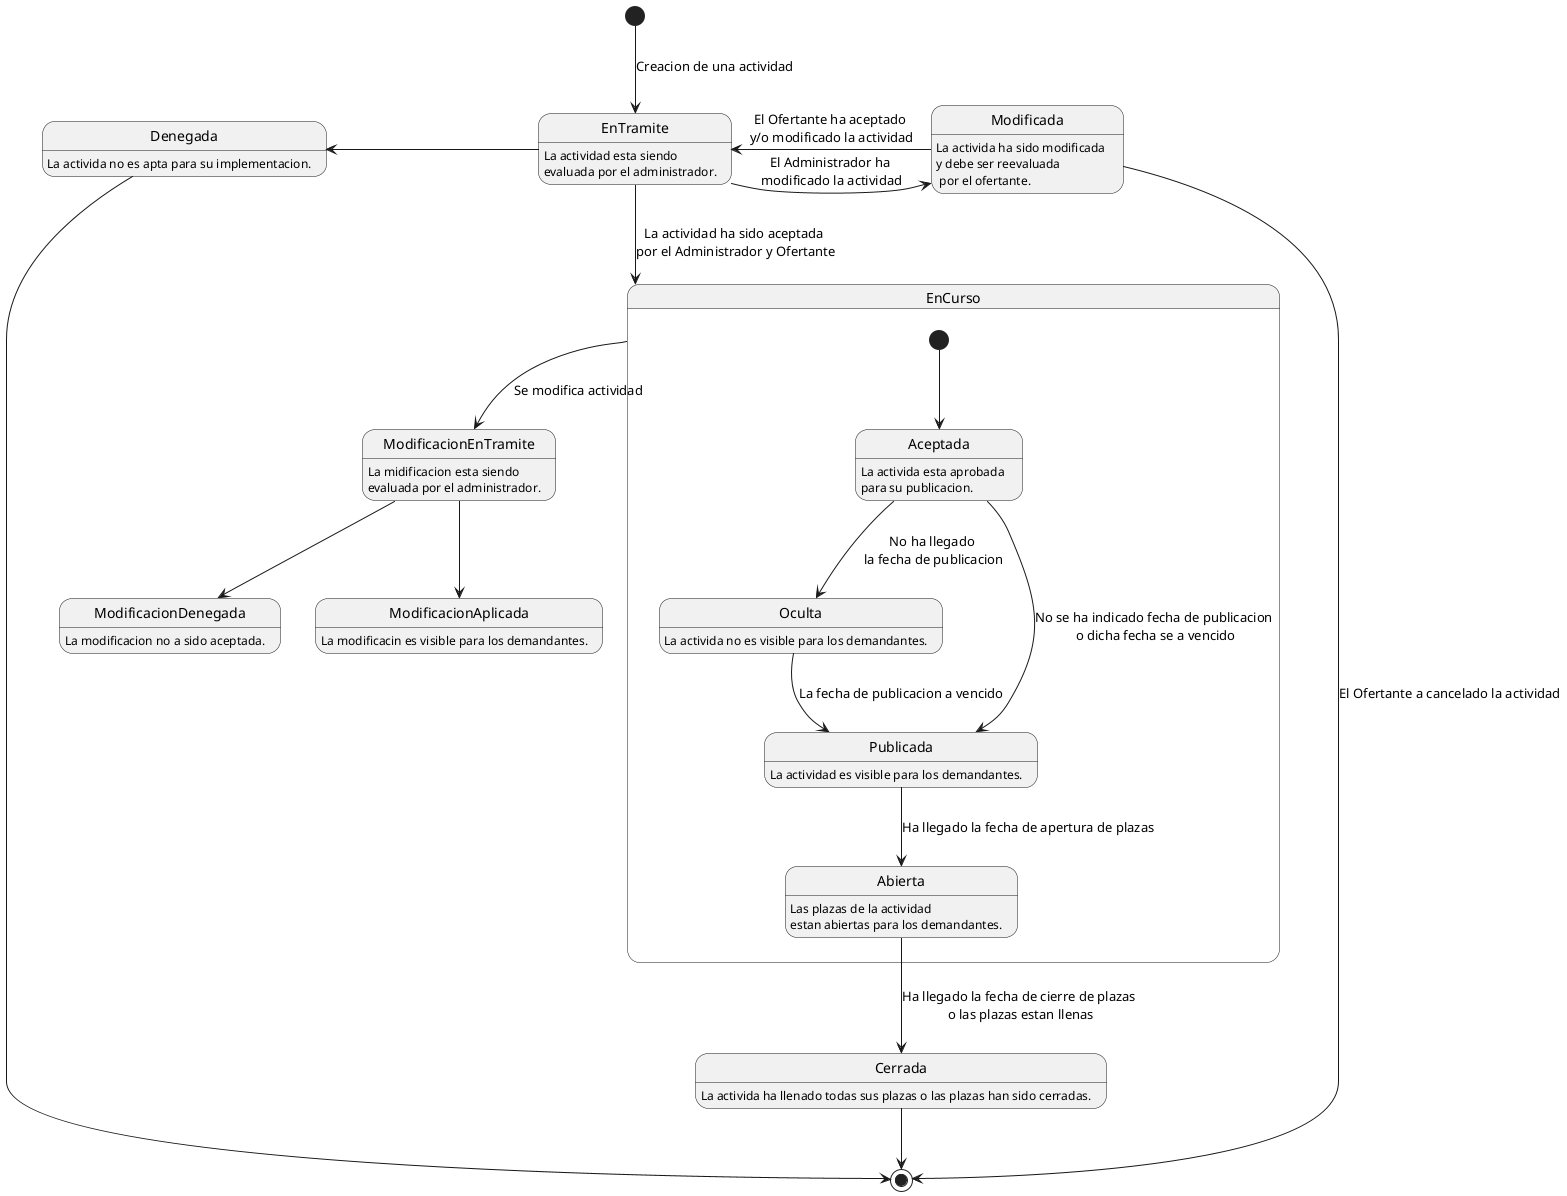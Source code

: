 @startuml estados de actividad

' Estados principales
state EnTramite     : La actividad esta siendo \nevaluada por el administrador.
state Modificada    : La activida ha sido modificada \ny debe ser reevaluada \n por el ofertante.
state Denegada      : La activida no es apta para su implementacion.
state Cerrada       : La activida ha llenado todas sus plazas o las plazas han sido cerradas.

' Estados de modificacion
state ModificacionEnTramite : La midificacion esta siendo \nevaluada por el administrador.
state ModificacionAplicada : La modificacin es visible para los demandantes.
state ModificacionDenegada : La modificacion no a sido aceptada.

' Diagrama Principal
[*] --> EnTramite : Creacion de una actividad
EnTramite -left-> Denegada
EnTramite -right-> Modificada : El Administrador ha \nmodificado la actividad
EnTramite --> EnCurso : La actividad ha sido aceptada \npor el Administrador y Ofertante

Modificada -left-> EnTramite : El Ofertante ha aceptado \ny/o modificado la actividad

state EnCurso {
    state Aceptada      : La activida esta aprobada \npara su publicacion.
    state Oculta        : La activida no es visible para los demandantes.
    state Publicada     : La actividad es visible para los demandantes.
    state Abierta       : Las plazas de la actividad \nestan abiertas para los demandantes.

    [*] --> Aceptada
    Aceptada --> Oculta : No ha llegado \nla fecha de publicacion
    Aceptada --> Publicada : No se ha indicado fecha de publicacion \no dicha fecha se a vencido

    Oculta --> Publicada : La fecha de publicacion a vencido

    Publicada --> Abierta : Ha llegado la fecha de apertura de plazas
}

Abierta --> Cerrada : Ha llegado la fecha de cierre de plazas \no las plazas estan llenas


Modificada --> [*] : El Ofertante a cancelado la actividad
Cerrada --> [*]
Denegada --> [*]

EnCurso --> ModificacionEnTramite : Se modifica actividad
ModificacionEnTramite --> ModificacionAplicada
ModificacionEnTramite --> ModificacionDenegada

@enduml